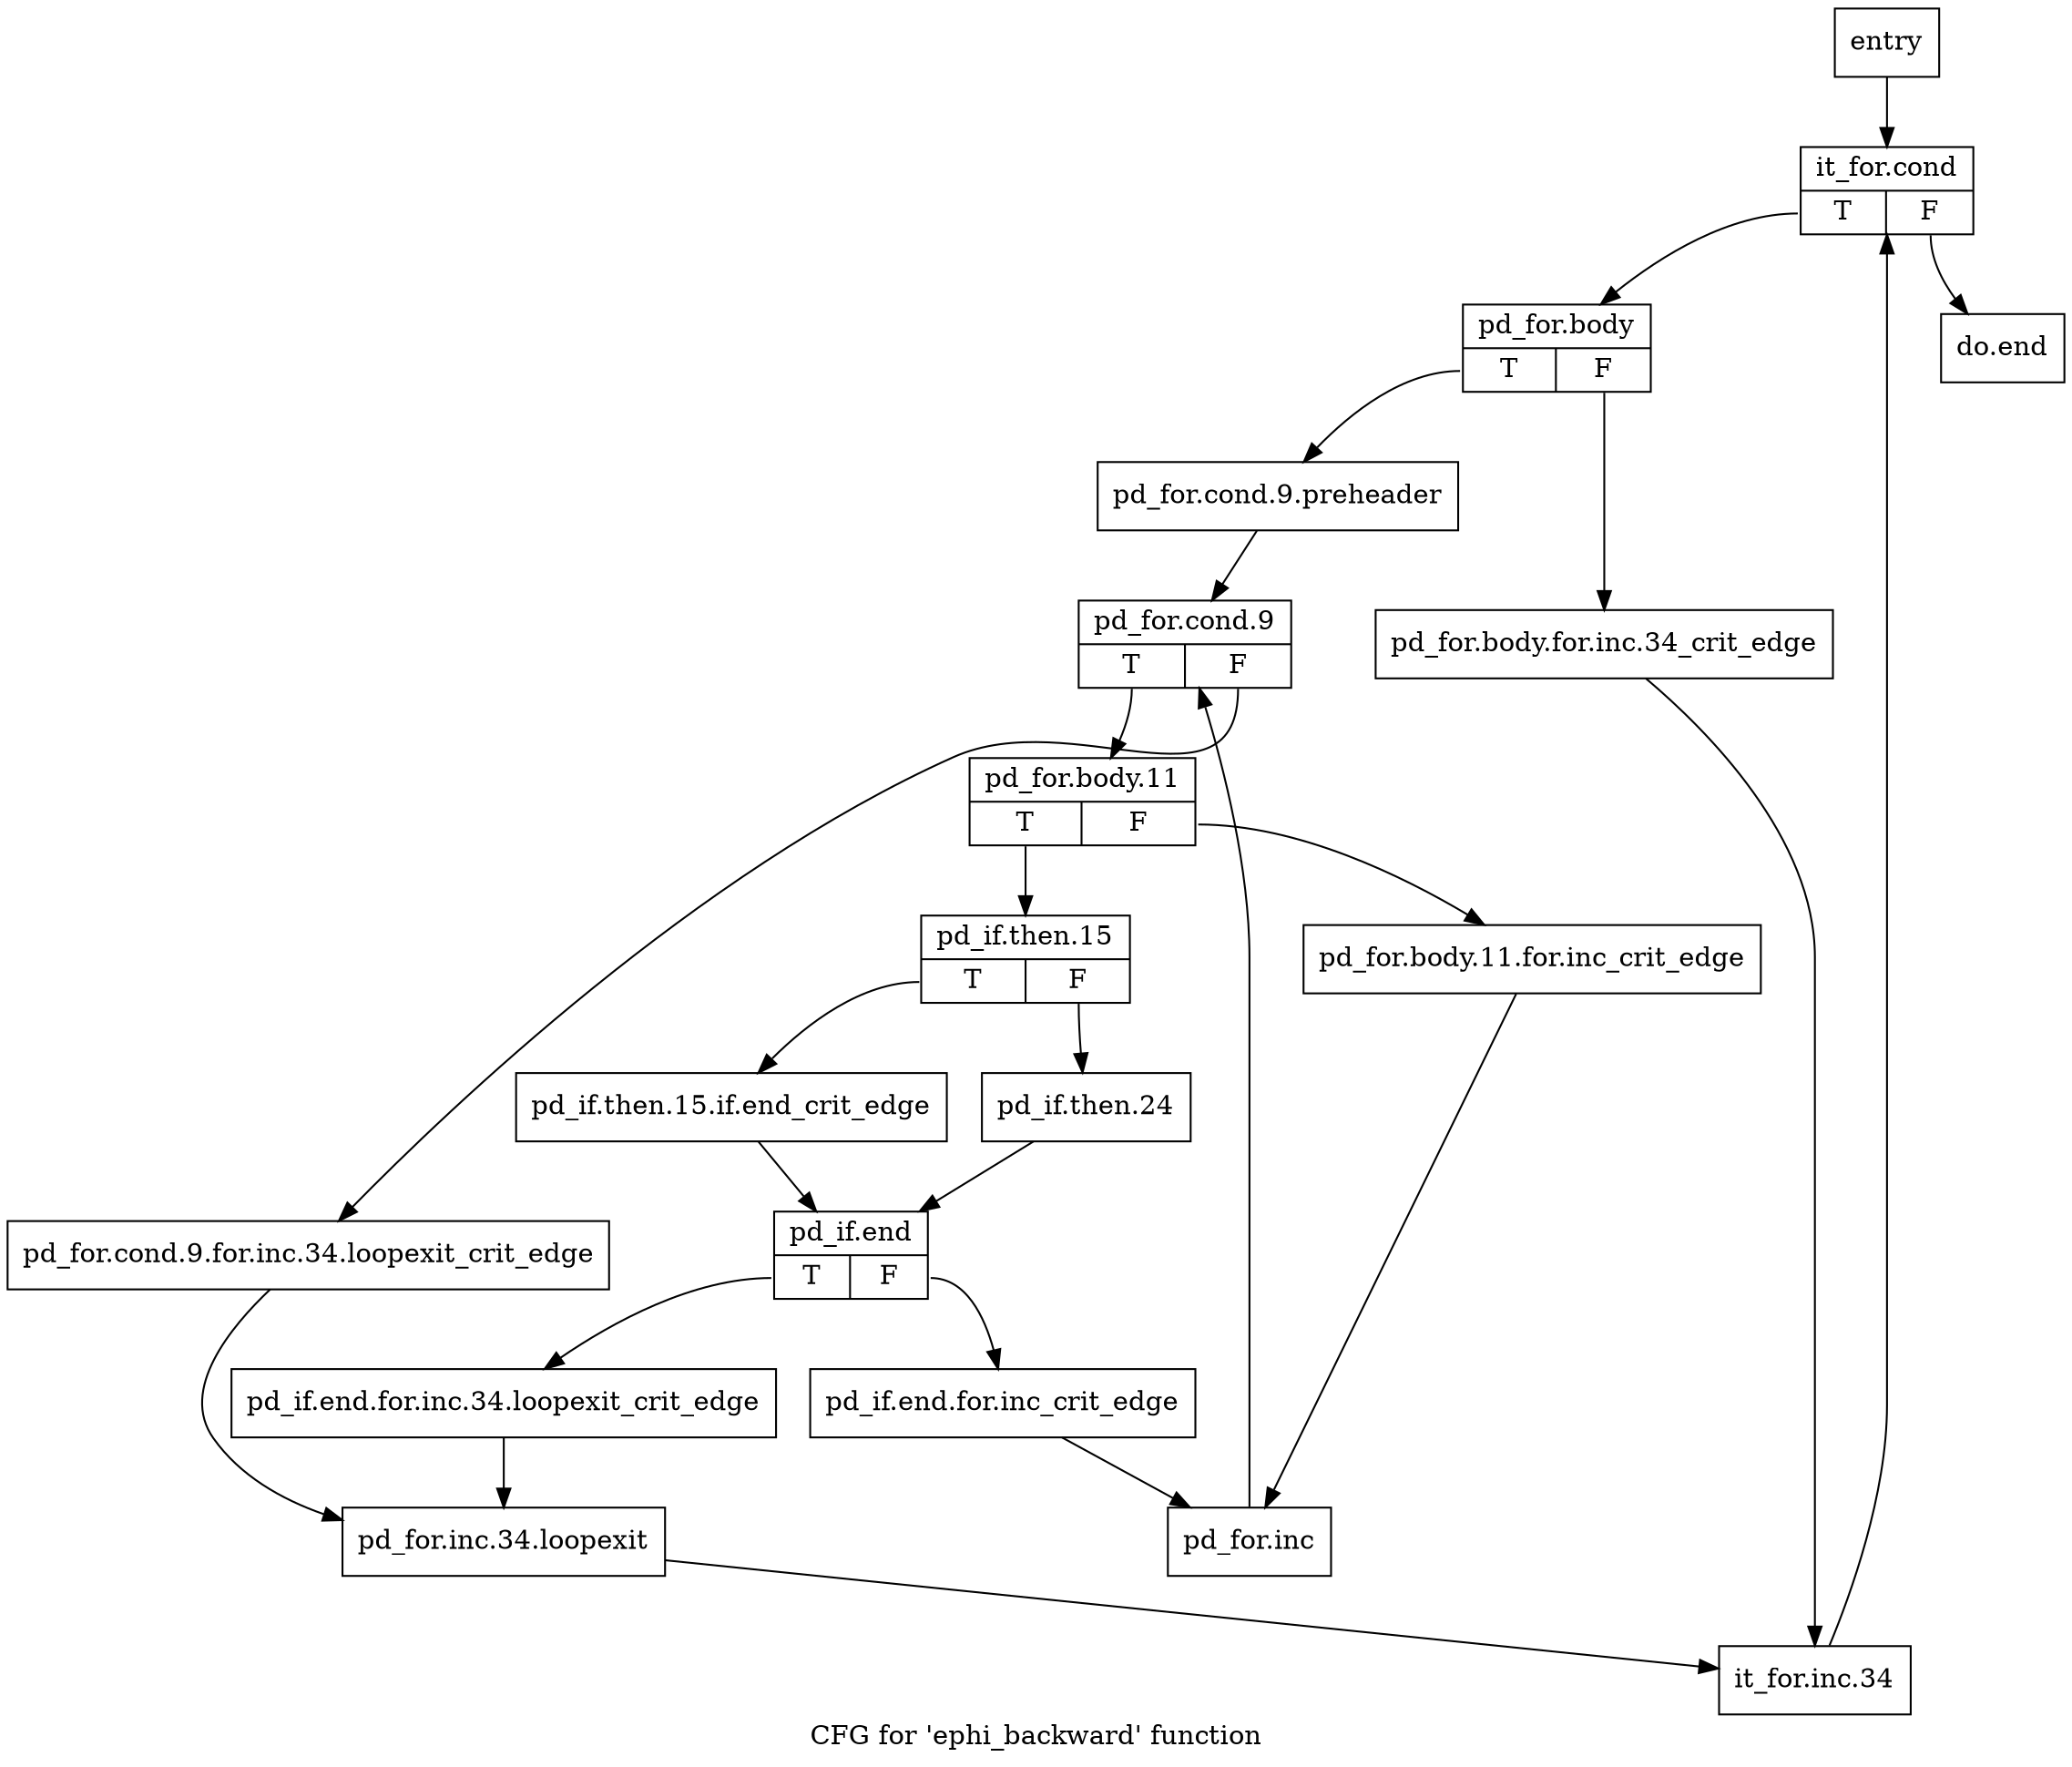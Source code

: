digraph "CFG for 'ephi_backward' function" {
	label="CFG for 'ephi_backward' function";

	Node0x9184980 [shape=record,label="{entry}"];
	Node0x9184980 -> Node0x91849d0;
	Node0x91849d0 [shape=record,label="{it_for.cond|{<s0>T|<s1>F}}"];
	Node0x91849d0:s0 -> Node0x9184a20;
	Node0x91849d0:s1 -> Node0x9184f20;
	Node0x9184a20 [shape=record,label="{pd_for.body|{<s0>T|<s1>F}}"];
	Node0x9184a20:s0 -> Node0x9184ac0;
	Node0x9184a20:s1 -> Node0x9184a70;
	Node0x9184a70 [shape=record,label="{pd_for.body.for.inc.34_crit_edge}"];
	Node0x9184a70 -> Node0x9184ed0;
	Node0x9184ac0 [shape=record,label="{pd_for.cond.9.preheader}"];
	Node0x9184ac0 -> Node0x9184b10;
	Node0x9184b10 [shape=record,label="{pd_for.cond.9|{<s0>T|<s1>F}}"];
	Node0x9184b10:s0 -> Node0x9184bb0;
	Node0x9184b10:s1 -> Node0x9184b60;
	Node0x9184b60 [shape=record,label="{pd_for.cond.9.for.inc.34.loopexit_crit_edge}"];
	Node0x9184b60 -> Node0x9184e80;
	Node0x9184bb0 [shape=record,label="{pd_for.body.11|{<s0>T|<s1>F}}"];
	Node0x9184bb0:s0 -> Node0x9184c50;
	Node0x9184bb0:s1 -> Node0x9184c00;
	Node0x9184c00 [shape=record,label="{pd_for.body.11.for.inc_crit_edge}"];
	Node0x9184c00 -> Node0x9184e30;
	Node0x9184c50 [shape=record,label="{pd_if.then.15|{<s0>T|<s1>F}}"];
	Node0x9184c50:s0 -> Node0x9184ca0;
	Node0x9184c50:s1 -> Node0x9184cf0;
	Node0x9184ca0 [shape=record,label="{pd_if.then.15.if.end_crit_edge}"];
	Node0x9184ca0 -> Node0x9184d40;
	Node0x9184cf0 [shape=record,label="{pd_if.then.24}"];
	Node0x9184cf0 -> Node0x9184d40;
	Node0x9184d40 [shape=record,label="{pd_if.end|{<s0>T|<s1>F}}"];
	Node0x9184d40:s0 -> Node0x9184de0;
	Node0x9184d40:s1 -> Node0x9184d90;
	Node0x9184d90 [shape=record,label="{pd_if.end.for.inc_crit_edge}"];
	Node0x9184d90 -> Node0x9184e30;
	Node0x9184de0 [shape=record,label="{pd_if.end.for.inc.34.loopexit_crit_edge}"];
	Node0x9184de0 -> Node0x9184e80;
	Node0x9184e30 [shape=record,label="{pd_for.inc}"];
	Node0x9184e30 -> Node0x9184b10;
	Node0x9184e80 [shape=record,label="{pd_for.inc.34.loopexit}"];
	Node0x9184e80 -> Node0x9184ed0;
	Node0x9184ed0 [shape=record,label="{it_for.inc.34}"];
	Node0x9184ed0 -> Node0x91849d0;
	Node0x9184f20 [shape=record,label="{do.end}"];
}
